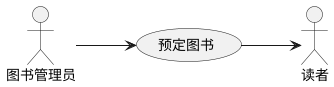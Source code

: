 @startuml
       left to right direction
       actor 图书管理员
       actor 读者
       图书管理员-->(预定图书)
       (预定图书)-->读者
       @enduml